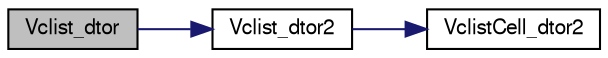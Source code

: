 digraph "Vclist_dtor"
{
  edge [fontname="FreeSans",fontsize="10",labelfontname="FreeSans",labelfontsize="10"];
  node [fontname="FreeSans",fontsize="10",shape=record];
  rankdir="LR";
  Node1 [label="Vclist_dtor",height=0.2,width=0.4,color="black", fillcolor="grey75", style="filled" fontcolor="black"];
  Node1 -> Node2 [color="midnightblue",fontsize="10",style="solid",fontname="FreeSans"];
  Node2 [label="Vclist_dtor2",height=0.2,width=0.4,color="black", fillcolor="white", style="filled",URL="$group___vclist.html#ga9410f92c8452a5ae9defd34f401435cf",tooltip="FORTRAN stub to destroy object."];
  Node2 -> Node3 [color="midnightblue",fontsize="10",style="solid",fontname="FreeSans"];
  Node3 [label="VclistCell_dtor2",height=0.2,width=0.4,color="black", fillcolor="white", style="filled",URL="$group___vclist.html#gaf4907b9a0a563c4f03178ddc8b52b63c",tooltip="FORTRAN stub to destroy object."];
}
